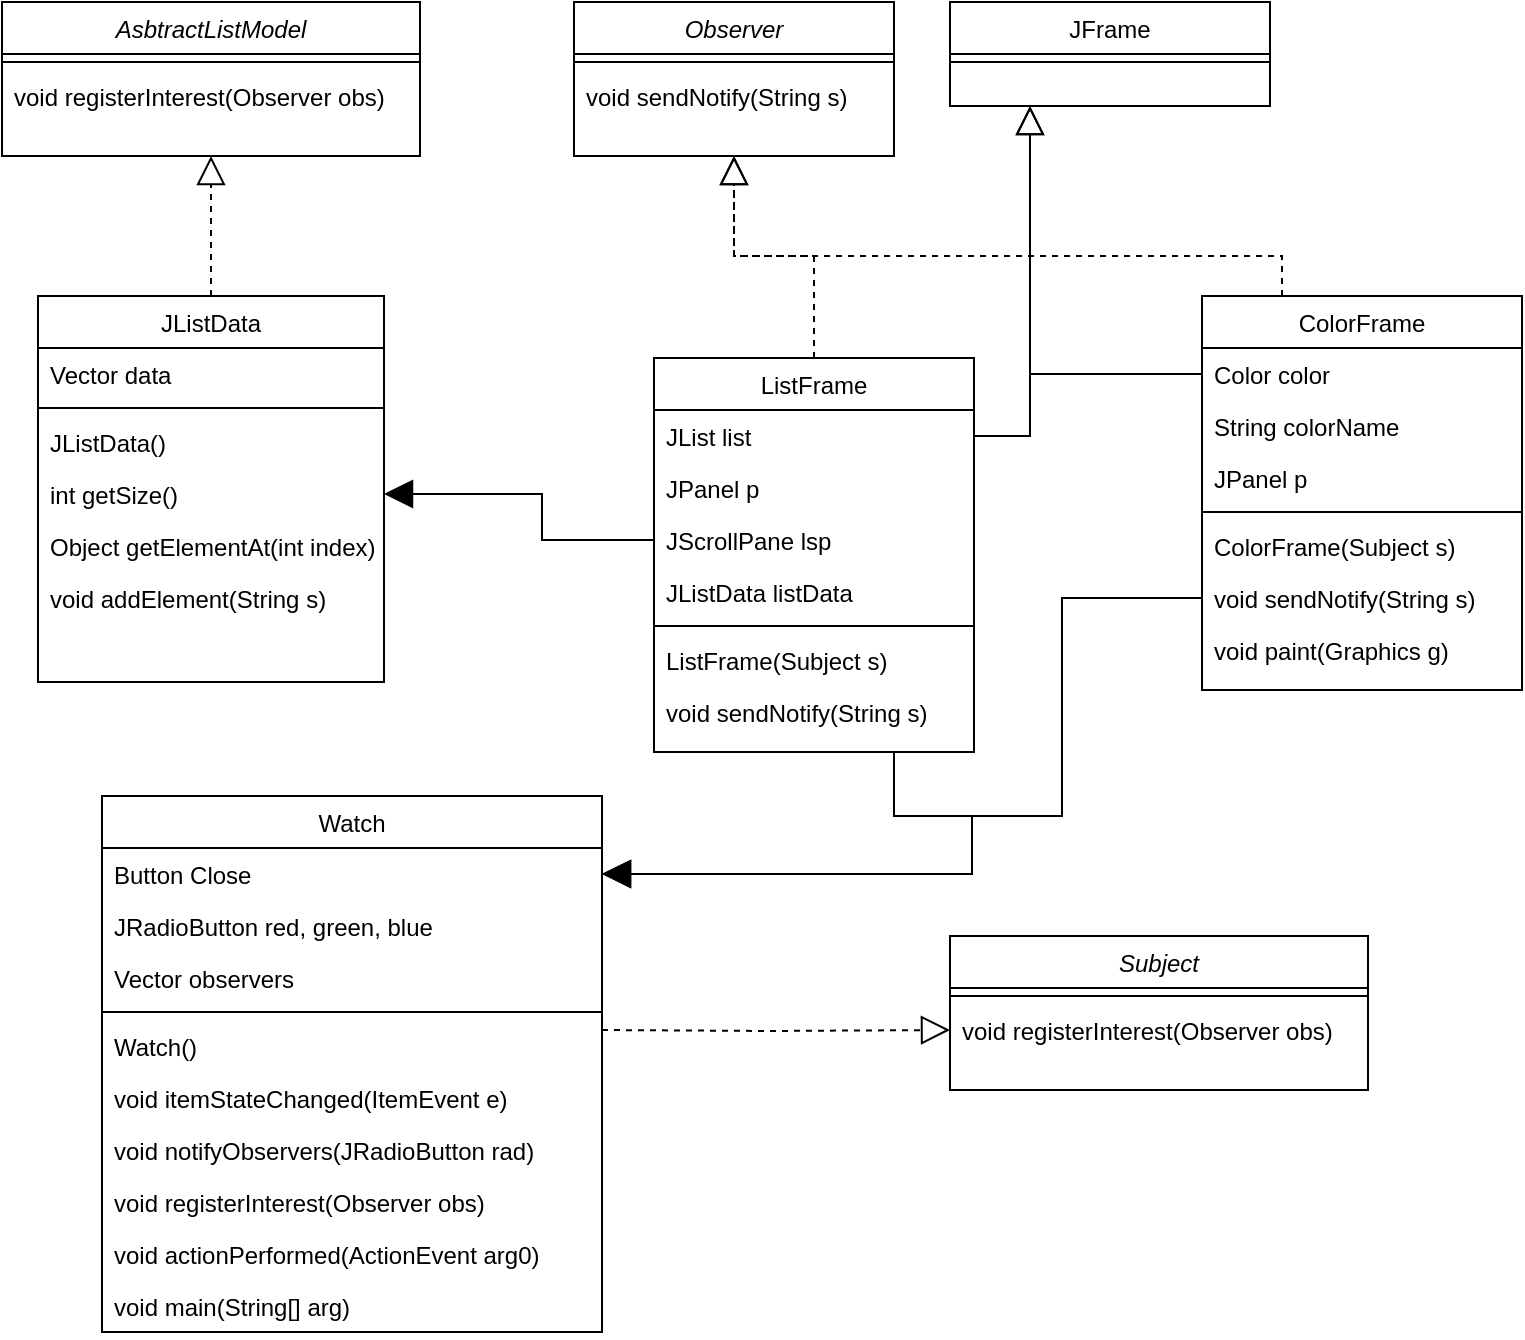 <mxfile version="20.3.7" type="device"><diagram id="C5RBs43oDa-KdzZeNtuy" name="Page-1"><mxGraphModel dx="1173" dy="1045" grid="1" gridSize="10" guides="1" tooltips="1" connect="1" arrows="1" fold="1" page="0" pageScale="1" pageWidth="827" pageHeight="1169" math="0" shadow="0"><root><mxCell id="WIyWlLk6GJQsqaUBKTNV-0"/><mxCell id="WIyWlLk6GJQsqaUBKTNV-1" parent="WIyWlLk6GJQsqaUBKTNV-0"/><mxCell id="BaT-3hU-ggbY2S48e-2q-0" value="Subject" style="swimlane;fontStyle=2;align=center;verticalAlign=top;childLayout=stackLayout;horizontal=1;startSize=26;horizontalStack=0;resizeParent=1;resizeLast=0;collapsible=1;marginBottom=0;rounded=0;shadow=0;strokeWidth=1;" vertex="1" parent="WIyWlLk6GJQsqaUBKTNV-1"><mxGeometry x="584" y="440" width="209" height="77" as="geometry"><mxRectangle x="230" y="140" width="160" height="26" as="alternateBounds"/></mxGeometry></mxCell><mxCell id="BaT-3hU-ggbY2S48e-2q-4" value="" style="line;html=1;strokeWidth=1;align=left;verticalAlign=middle;spacingTop=-1;spacingLeft=3;spacingRight=3;rotatable=0;labelPosition=right;points=[];portConstraint=eastwest;" vertex="1" parent="BaT-3hU-ggbY2S48e-2q-0"><mxGeometry y="26" width="209" height="8" as="geometry"/></mxCell><mxCell id="BaT-3hU-ggbY2S48e-2q-5" value="void registerInterest(Observer obs)" style="text;align=left;verticalAlign=top;spacingLeft=4;spacingRight=4;overflow=hidden;rotatable=0;points=[[0,0.5],[1,0.5]];portConstraint=eastwest;" vertex="1" parent="BaT-3hU-ggbY2S48e-2q-0"><mxGeometry y="34" width="209" height="26" as="geometry"/></mxCell><mxCell id="BaT-3hU-ggbY2S48e-2q-6" value="Observer" style="swimlane;fontStyle=2;align=center;verticalAlign=top;childLayout=stackLayout;horizontal=1;startSize=26;horizontalStack=0;resizeParent=1;resizeLast=0;collapsible=1;marginBottom=0;rounded=0;shadow=0;strokeWidth=1;" vertex="1" parent="WIyWlLk6GJQsqaUBKTNV-1"><mxGeometry x="396" y="-27" width="160" height="77" as="geometry"><mxRectangle x="230" y="140" width="160" height="26" as="alternateBounds"/></mxGeometry></mxCell><mxCell id="BaT-3hU-ggbY2S48e-2q-10" value="" style="line;html=1;strokeWidth=1;align=left;verticalAlign=middle;spacingTop=-1;spacingLeft=3;spacingRight=3;rotatable=0;labelPosition=right;points=[];portConstraint=eastwest;" vertex="1" parent="BaT-3hU-ggbY2S48e-2q-6"><mxGeometry y="26" width="160" height="8" as="geometry"/></mxCell><mxCell id="BaT-3hU-ggbY2S48e-2q-11" value="void sendNotify(String s)" style="text;align=left;verticalAlign=top;spacingLeft=4;spacingRight=4;overflow=hidden;rotatable=0;points=[[0,0.5],[1,0.5]];portConstraint=eastwest;" vertex="1" parent="BaT-3hU-ggbY2S48e-2q-6"><mxGeometry y="34" width="160" height="26" as="geometry"/></mxCell><mxCell id="BaT-3hU-ggbY2S48e-2q-12" value="JFrame" style="swimlane;fontStyle=0;align=center;verticalAlign=top;childLayout=stackLayout;horizontal=1;startSize=26;horizontalStack=0;resizeParent=1;resizeLast=0;collapsible=1;marginBottom=0;rounded=0;shadow=0;strokeWidth=1;" vertex="1" parent="WIyWlLk6GJQsqaUBKTNV-1"><mxGeometry x="584" y="-27" width="160" height="52" as="geometry"><mxRectangle x="550" y="140" width="160" height="26" as="alternateBounds"/></mxGeometry></mxCell><mxCell id="BaT-3hU-ggbY2S48e-2q-18" value="" style="line;html=1;strokeWidth=1;align=left;verticalAlign=middle;spacingTop=-1;spacingLeft=3;spacingRight=3;rotatable=0;labelPosition=right;points=[];portConstraint=eastwest;" vertex="1" parent="BaT-3hU-ggbY2S48e-2q-12"><mxGeometry y="26" width="160" height="8" as="geometry"/></mxCell><mxCell id="BaT-3hU-ggbY2S48e-2q-60" style="edgeStyle=orthogonalEdgeStyle;rounded=0;orthogonalLoop=1;jettySize=auto;html=1;exitX=0.75;exitY=1;exitDx=0;exitDy=0;entryX=1;entryY=0.5;entryDx=0;entryDy=0;strokeWidth=1;endArrow=block;endFill=1;endSize=12;" edge="1" parent="WIyWlLk6GJQsqaUBKTNV-1" source="BaT-3hU-ggbY2S48e-2q-21" target="BaT-3hU-ggbY2S48e-2q-63"><mxGeometry relative="1" as="geometry"><Array as="points"><mxPoint x="556" y="380"/><mxPoint x="595" y="380"/><mxPoint x="595" y="409"/></Array></mxGeometry></mxCell><mxCell id="BaT-3hU-ggbY2S48e-2q-21" value="ListFrame" style="swimlane;fontStyle=0;align=center;verticalAlign=top;childLayout=stackLayout;horizontal=1;startSize=26;horizontalStack=0;resizeParent=1;resizeLast=0;collapsible=1;marginBottom=0;rounded=0;shadow=0;strokeWidth=1;" vertex="1" parent="WIyWlLk6GJQsqaUBKTNV-1"><mxGeometry x="436" y="151" width="160" height="197" as="geometry"><mxRectangle x="550" y="140" width="160" height="26" as="alternateBounds"/></mxGeometry></mxCell><mxCell id="BaT-3hU-ggbY2S48e-2q-22" value="JList list" style="text;align=left;verticalAlign=top;spacingLeft=4;spacingRight=4;overflow=hidden;rotatable=0;points=[[0,0.5],[1,0.5]];portConstraint=eastwest;" vertex="1" parent="BaT-3hU-ggbY2S48e-2q-21"><mxGeometry y="26" width="160" height="26" as="geometry"/></mxCell><mxCell id="BaT-3hU-ggbY2S48e-2q-23" value="JPanel p" style="text;align=left;verticalAlign=top;spacingLeft=4;spacingRight=4;overflow=hidden;rotatable=0;points=[[0,0.5],[1,0.5]];portConstraint=eastwest;rounded=0;shadow=0;html=0;" vertex="1" parent="BaT-3hU-ggbY2S48e-2q-21"><mxGeometry y="52" width="160" height="26" as="geometry"/></mxCell><mxCell id="BaT-3hU-ggbY2S48e-2q-24" value="JScrollPane lsp" style="text;align=left;verticalAlign=top;spacingLeft=4;spacingRight=4;overflow=hidden;rotatable=0;points=[[0,0.5],[1,0.5]];portConstraint=eastwest;rounded=0;shadow=0;html=0;" vertex="1" parent="BaT-3hU-ggbY2S48e-2q-21"><mxGeometry y="78" width="160" height="26" as="geometry"/></mxCell><mxCell id="BaT-3hU-ggbY2S48e-2q-25" value="JListData listData" style="text;align=left;verticalAlign=top;spacingLeft=4;spacingRight=4;overflow=hidden;rotatable=0;points=[[0,0.5],[1,0.5]];portConstraint=eastwest;rounded=0;shadow=0;html=0;" vertex="1" parent="BaT-3hU-ggbY2S48e-2q-21"><mxGeometry y="104" width="160" height="26" as="geometry"/></mxCell><mxCell id="BaT-3hU-ggbY2S48e-2q-27" value="" style="line;html=1;strokeWidth=1;align=left;verticalAlign=middle;spacingTop=-1;spacingLeft=3;spacingRight=3;rotatable=0;labelPosition=right;points=[];portConstraint=eastwest;" vertex="1" parent="BaT-3hU-ggbY2S48e-2q-21"><mxGeometry y="130" width="160" height="8" as="geometry"/></mxCell><mxCell id="BaT-3hU-ggbY2S48e-2q-28" value="ListFrame(Subject s)" style="text;align=left;verticalAlign=top;spacingLeft=4;spacingRight=4;overflow=hidden;rotatable=0;points=[[0,0.5],[1,0.5]];portConstraint=eastwest;" vertex="1" parent="BaT-3hU-ggbY2S48e-2q-21"><mxGeometry y="138" width="160" height="26" as="geometry"/></mxCell><mxCell id="BaT-3hU-ggbY2S48e-2q-29" value="void sendNotify(String s)" style="text;align=left;verticalAlign=top;spacingLeft=4;spacingRight=4;overflow=hidden;rotatable=0;points=[[0,0.5],[1,0.5]];portConstraint=eastwest;" vertex="1" parent="BaT-3hU-ggbY2S48e-2q-21"><mxGeometry y="164" width="160" height="26" as="geometry"/></mxCell><mxCell id="BaT-3hU-ggbY2S48e-2q-31" style="edgeStyle=orthogonalEdgeStyle;rounded=0;orthogonalLoop=1;jettySize=auto;html=1;exitX=1;exitY=0.5;exitDx=0;exitDy=0;entryX=0.25;entryY=1;entryDx=0;entryDy=0;endSize=12;endArrow=block;endFill=0;" edge="1" parent="WIyWlLk6GJQsqaUBKTNV-1" source="BaT-3hU-ggbY2S48e-2q-22" target="BaT-3hU-ggbY2S48e-2q-12"><mxGeometry relative="1" as="geometry"/></mxCell><mxCell id="BaT-3hU-ggbY2S48e-2q-32" style="edgeStyle=orthogonalEdgeStyle;rounded=0;orthogonalLoop=1;jettySize=auto;html=1;exitX=0.5;exitY=0;exitDx=0;exitDy=0;entryX=0.5;entryY=1;entryDx=0;entryDy=0;endArrow=block;endFill=0;strokeWidth=1;endSize=12;dashed=1;" edge="1" parent="WIyWlLk6GJQsqaUBKTNV-1" source="BaT-3hU-ggbY2S48e-2q-21" target="BaT-3hU-ggbY2S48e-2q-6"><mxGeometry relative="1" as="geometry"><Array as="points"><mxPoint x="516" y="100"/><mxPoint x="476" y="100"/></Array></mxGeometry></mxCell><mxCell id="BaT-3hU-ggbY2S48e-2q-33" value="AsbtractListModel" style="swimlane;fontStyle=2;align=center;verticalAlign=top;childLayout=stackLayout;horizontal=1;startSize=26;horizontalStack=0;resizeParent=1;resizeLast=0;collapsible=1;marginBottom=0;rounded=0;shadow=0;strokeWidth=1;" vertex="1" parent="WIyWlLk6GJQsqaUBKTNV-1"><mxGeometry x="110" y="-27" width="209" height="77" as="geometry"><mxRectangle x="230" y="140" width="160" height="26" as="alternateBounds"/></mxGeometry></mxCell><mxCell id="BaT-3hU-ggbY2S48e-2q-34" value="" style="line;html=1;strokeWidth=1;align=left;verticalAlign=middle;spacingTop=-1;spacingLeft=3;spacingRight=3;rotatable=0;labelPosition=right;points=[];portConstraint=eastwest;" vertex="1" parent="BaT-3hU-ggbY2S48e-2q-33"><mxGeometry y="26" width="209" height="8" as="geometry"/></mxCell><mxCell id="BaT-3hU-ggbY2S48e-2q-35" value="void registerInterest(Observer obs)" style="text;align=left;verticalAlign=top;spacingLeft=4;spacingRight=4;overflow=hidden;rotatable=0;points=[[0,0.5],[1,0.5]];portConstraint=eastwest;" vertex="1" parent="BaT-3hU-ggbY2S48e-2q-33"><mxGeometry y="34" width="209" height="26" as="geometry"/></mxCell><mxCell id="BaT-3hU-ggbY2S48e-2q-44" style="edgeStyle=orthogonalEdgeStyle;rounded=0;orthogonalLoop=1;jettySize=auto;html=1;exitX=0.5;exitY=0;exitDx=0;exitDy=0;entryX=0.5;entryY=1;entryDx=0;entryDy=0;strokeWidth=1;endArrow=block;endFill=0;endSize=12;dashed=1;" edge="1" parent="WIyWlLk6GJQsqaUBKTNV-1" source="BaT-3hU-ggbY2S48e-2q-36" target="BaT-3hU-ggbY2S48e-2q-33"><mxGeometry relative="1" as="geometry"/></mxCell><mxCell id="BaT-3hU-ggbY2S48e-2q-36" value="JListData" style="swimlane;fontStyle=0;align=center;verticalAlign=top;childLayout=stackLayout;horizontal=1;startSize=26;horizontalStack=0;resizeParent=1;resizeLast=0;collapsible=1;marginBottom=0;rounded=0;shadow=0;strokeWidth=1;" vertex="1" parent="WIyWlLk6GJQsqaUBKTNV-1"><mxGeometry x="128" y="120" width="173" height="193" as="geometry"><mxRectangle x="550" y="140" width="160" height="26" as="alternateBounds"/></mxGeometry></mxCell><mxCell id="BaT-3hU-ggbY2S48e-2q-37" value="Vector data" style="text;align=left;verticalAlign=top;spacingLeft=4;spacingRight=4;overflow=hidden;rotatable=0;points=[[0,0.5],[1,0.5]];portConstraint=eastwest;" vertex="1" parent="BaT-3hU-ggbY2S48e-2q-36"><mxGeometry y="26" width="173" height="26" as="geometry"/></mxCell><mxCell id="BaT-3hU-ggbY2S48e-2q-41" value="" style="line;html=1;strokeWidth=1;align=left;verticalAlign=middle;spacingTop=-1;spacingLeft=3;spacingRight=3;rotatable=0;labelPosition=right;points=[];portConstraint=eastwest;" vertex="1" parent="BaT-3hU-ggbY2S48e-2q-36"><mxGeometry y="52" width="173" height="8" as="geometry"/></mxCell><mxCell id="BaT-3hU-ggbY2S48e-2q-42" value="JListData()" style="text;align=left;verticalAlign=top;spacingLeft=4;spacingRight=4;overflow=hidden;rotatable=0;points=[[0,0.5],[1,0.5]];portConstraint=eastwest;" vertex="1" parent="BaT-3hU-ggbY2S48e-2q-36"><mxGeometry y="60" width="173" height="26" as="geometry"/></mxCell><mxCell id="BaT-3hU-ggbY2S48e-2q-43" value="int getSize()" style="text;align=left;verticalAlign=top;spacingLeft=4;spacingRight=4;overflow=hidden;rotatable=0;points=[[0,0.5],[1,0.5]];portConstraint=eastwest;" vertex="1" parent="BaT-3hU-ggbY2S48e-2q-36"><mxGeometry y="86" width="173" height="26" as="geometry"/></mxCell><mxCell id="BaT-3hU-ggbY2S48e-2q-45" value="Object getElementAt(int index)" style="text;align=left;verticalAlign=top;spacingLeft=4;spacingRight=4;overflow=hidden;rotatable=0;points=[[0,0.5],[1,0.5]];portConstraint=eastwest;" vertex="1" parent="BaT-3hU-ggbY2S48e-2q-36"><mxGeometry y="112" width="173" height="26" as="geometry"/></mxCell><mxCell id="BaT-3hU-ggbY2S48e-2q-46" value="void addElement(String s)" style="text;align=left;verticalAlign=top;spacingLeft=4;spacingRight=4;overflow=hidden;rotatable=0;points=[[0,0.5],[1,0.5]];portConstraint=eastwest;" vertex="1" parent="BaT-3hU-ggbY2S48e-2q-36"><mxGeometry y="138" width="173" height="26" as="geometry"/></mxCell><mxCell id="BaT-3hU-ggbY2S48e-2q-56" style="edgeStyle=orthogonalEdgeStyle;rounded=0;orthogonalLoop=1;jettySize=auto;html=1;exitX=0.25;exitY=0;exitDx=0;exitDy=0;entryX=0.5;entryY=1;entryDx=0;entryDy=0;strokeWidth=1;endArrow=block;endFill=0;endSize=12;dashed=1;" edge="1" parent="WIyWlLk6GJQsqaUBKTNV-1" source="BaT-3hU-ggbY2S48e-2q-47" target="BaT-3hU-ggbY2S48e-2q-6"><mxGeometry relative="1" as="geometry"><Array as="points"><mxPoint x="750" y="100"/><mxPoint x="476" y="100"/></Array></mxGeometry></mxCell><mxCell id="BaT-3hU-ggbY2S48e-2q-47" value="ColorFrame" style="swimlane;fontStyle=0;align=center;verticalAlign=top;childLayout=stackLayout;horizontal=1;startSize=26;horizontalStack=0;resizeParent=1;resizeLast=0;collapsible=1;marginBottom=0;rounded=0;shadow=0;strokeWidth=1;" vertex="1" parent="WIyWlLk6GJQsqaUBKTNV-1"><mxGeometry x="710" y="120" width="160" height="197" as="geometry"><mxRectangle x="550" y="140" width="160" height="26" as="alternateBounds"/></mxGeometry></mxCell><mxCell id="BaT-3hU-ggbY2S48e-2q-48" value="Color color" style="text;align=left;verticalAlign=top;spacingLeft=4;spacingRight=4;overflow=hidden;rotatable=0;points=[[0,0.5],[1,0.5]];portConstraint=eastwest;" vertex="1" parent="BaT-3hU-ggbY2S48e-2q-47"><mxGeometry y="26" width="160" height="26" as="geometry"/></mxCell><mxCell id="BaT-3hU-ggbY2S48e-2q-49" value="String colorName" style="text;align=left;verticalAlign=top;spacingLeft=4;spacingRight=4;overflow=hidden;rotatable=0;points=[[0,0.5],[1,0.5]];portConstraint=eastwest;rounded=0;shadow=0;html=0;" vertex="1" parent="BaT-3hU-ggbY2S48e-2q-47"><mxGeometry y="52" width="160" height="26" as="geometry"/></mxCell><mxCell id="BaT-3hU-ggbY2S48e-2q-50" value="JPanel p" style="text;align=left;verticalAlign=top;spacingLeft=4;spacingRight=4;overflow=hidden;rotatable=0;points=[[0,0.5],[1,0.5]];portConstraint=eastwest;rounded=0;shadow=0;html=0;" vertex="1" parent="BaT-3hU-ggbY2S48e-2q-47"><mxGeometry y="78" width="160" height="26" as="geometry"/></mxCell><mxCell id="BaT-3hU-ggbY2S48e-2q-52" value="" style="line;html=1;strokeWidth=1;align=left;verticalAlign=middle;spacingTop=-1;spacingLeft=3;spacingRight=3;rotatable=0;labelPosition=right;points=[];portConstraint=eastwest;" vertex="1" parent="BaT-3hU-ggbY2S48e-2q-47"><mxGeometry y="104" width="160" height="8" as="geometry"/></mxCell><mxCell id="BaT-3hU-ggbY2S48e-2q-53" value="ColorFrame(Subject s)" style="text;align=left;verticalAlign=top;spacingLeft=4;spacingRight=4;overflow=hidden;rotatable=0;points=[[0,0.5],[1,0.5]];portConstraint=eastwest;" vertex="1" parent="BaT-3hU-ggbY2S48e-2q-47"><mxGeometry y="112" width="160" height="26" as="geometry"/></mxCell><mxCell id="BaT-3hU-ggbY2S48e-2q-54" value="void sendNotify(String s)" style="text;align=left;verticalAlign=top;spacingLeft=4;spacingRight=4;overflow=hidden;rotatable=0;points=[[0,0.5],[1,0.5]];portConstraint=eastwest;" vertex="1" parent="BaT-3hU-ggbY2S48e-2q-47"><mxGeometry y="138" width="160" height="26" as="geometry"/></mxCell><mxCell id="BaT-3hU-ggbY2S48e-2q-57" value="void paint(Graphics g)" style="text;align=left;verticalAlign=top;spacingLeft=4;spacingRight=4;overflow=hidden;rotatable=0;points=[[0,0.5],[1,0.5]];portConstraint=eastwest;" vertex="1" parent="BaT-3hU-ggbY2S48e-2q-47"><mxGeometry y="164" width="160" height="26" as="geometry"/></mxCell><mxCell id="BaT-3hU-ggbY2S48e-2q-55" style="edgeStyle=orthogonalEdgeStyle;rounded=0;orthogonalLoop=1;jettySize=auto;html=1;exitX=0;exitY=0.5;exitDx=0;exitDy=0;entryX=0.25;entryY=1;entryDx=0;entryDy=0;strokeWidth=1;endArrow=block;endFill=0;endSize=12;" edge="1" parent="WIyWlLk6GJQsqaUBKTNV-1" source="BaT-3hU-ggbY2S48e-2q-48" target="BaT-3hU-ggbY2S48e-2q-12"><mxGeometry relative="1" as="geometry"/></mxCell><mxCell id="BaT-3hU-ggbY2S48e-2q-59" style="edgeStyle=orthogonalEdgeStyle;rounded=0;orthogonalLoop=1;jettySize=auto;html=1;exitX=0;exitY=0.5;exitDx=0;exitDy=0;entryX=1;entryY=0.5;entryDx=0;entryDy=0;strokeWidth=1;endArrow=block;endFill=1;endSize=12;" edge="1" parent="WIyWlLk6GJQsqaUBKTNV-1" source="BaT-3hU-ggbY2S48e-2q-54" target="BaT-3hU-ggbY2S48e-2q-63"><mxGeometry relative="1" as="geometry"><Array as="points"><mxPoint x="640" y="271"/><mxPoint x="640" y="380"/><mxPoint x="595" y="380"/><mxPoint x="595" y="409"/></Array></mxGeometry></mxCell><mxCell id="BaT-3hU-ggbY2S48e-2q-61" style="edgeStyle=orthogonalEdgeStyle;rounded=0;orthogonalLoop=1;jettySize=auto;html=1;exitX=0;exitY=0.5;exitDx=0;exitDy=0;strokeWidth=1;endArrow=block;endFill=1;endSize=12;entryX=1;entryY=0.5;entryDx=0;entryDy=0;" edge="1" parent="WIyWlLk6GJQsqaUBKTNV-1" source="BaT-3hU-ggbY2S48e-2q-24" target="BaT-3hU-ggbY2S48e-2q-43"><mxGeometry relative="1" as="geometry"><mxPoint x="350" y="242" as="targetPoint"/><Array as="points"><mxPoint x="380" y="242"/><mxPoint x="380" y="219"/></Array></mxGeometry></mxCell><mxCell id="BaT-3hU-ggbY2S48e-2q-62" value="Watch" style="swimlane;fontStyle=0;align=center;verticalAlign=top;childLayout=stackLayout;horizontal=1;startSize=26;horizontalStack=0;resizeParent=1;resizeLast=0;collapsible=1;marginBottom=0;rounded=0;shadow=0;strokeWidth=1;" vertex="1" parent="WIyWlLk6GJQsqaUBKTNV-1"><mxGeometry x="160" y="370" width="250" height="268" as="geometry"><mxRectangle x="550" y="140" width="160" height="26" as="alternateBounds"/></mxGeometry></mxCell><mxCell id="BaT-3hU-ggbY2S48e-2q-63" value="Button Close" style="text;align=left;verticalAlign=top;spacingLeft=4;spacingRight=4;overflow=hidden;rotatable=0;points=[[0,0.5],[1,0.5]];portConstraint=eastwest;" vertex="1" parent="BaT-3hU-ggbY2S48e-2q-62"><mxGeometry y="26" width="250" height="26" as="geometry"/></mxCell><mxCell id="BaT-3hU-ggbY2S48e-2q-64" value="JRadioButton red, green, blue" style="text;align=left;verticalAlign=top;spacingLeft=4;spacingRight=4;overflow=hidden;rotatable=0;points=[[0,0.5],[1,0.5]];portConstraint=eastwest;rounded=0;shadow=0;html=0;" vertex="1" parent="BaT-3hU-ggbY2S48e-2q-62"><mxGeometry y="52" width="250" height="26" as="geometry"/></mxCell><mxCell id="BaT-3hU-ggbY2S48e-2q-65" value="Vector observers" style="text;align=left;verticalAlign=top;spacingLeft=4;spacingRight=4;overflow=hidden;rotatable=0;points=[[0,0.5],[1,0.5]];portConstraint=eastwest;rounded=0;shadow=0;html=0;" vertex="1" parent="BaT-3hU-ggbY2S48e-2q-62"><mxGeometry y="78" width="250" height="26" as="geometry"/></mxCell><mxCell id="BaT-3hU-ggbY2S48e-2q-67" value="" style="line;html=1;strokeWidth=1;align=left;verticalAlign=middle;spacingTop=-1;spacingLeft=3;spacingRight=3;rotatable=0;labelPosition=right;points=[];portConstraint=eastwest;" vertex="1" parent="BaT-3hU-ggbY2S48e-2q-62"><mxGeometry y="104" width="250" height="8" as="geometry"/></mxCell><mxCell id="BaT-3hU-ggbY2S48e-2q-68" value=" Watch()" style="text;align=left;verticalAlign=top;spacingLeft=4;spacingRight=4;overflow=hidden;rotatable=0;points=[[0,0.5],[1,0.5]];portConstraint=eastwest;" vertex="1" parent="BaT-3hU-ggbY2S48e-2q-62"><mxGeometry y="112" width="250" height="26" as="geometry"/></mxCell><mxCell id="BaT-3hU-ggbY2S48e-2q-69" value="void itemStateChanged(ItemEvent e)" style="text;align=left;verticalAlign=top;spacingLeft=4;spacingRight=4;overflow=hidden;rotatable=0;points=[[0,0.5],[1,0.5]];portConstraint=eastwest;" vertex="1" parent="BaT-3hU-ggbY2S48e-2q-62"><mxGeometry y="138" width="250" height="26" as="geometry"/></mxCell><mxCell id="BaT-3hU-ggbY2S48e-2q-71" value="void notifyObservers(JRadioButton rad)" style="text;align=left;verticalAlign=top;spacingLeft=4;spacingRight=4;overflow=hidden;rotatable=0;points=[[0,0.5],[1,0.5]];portConstraint=eastwest;" vertex="1" parent="BaT-3hU-ggbY2S48e-2q-62"><mxGeometry y="164" width="250" height="26" as="geometry"/></mxCell><mxCell id="BaT-3hU-ggbY2S48e-2q-73" value="void registerInterest(Observer obs)" style="text;align=left;verticalAlign=top;spacingLeft=4;spacingRight=4;overflow=hidden;rotatable=0;points=[[0,0.5],[1,0.5]];portConstraint=eastwest;" vertex="1" parent="BaT-3hU-ggbY2S48e-2q-62"><mxGeometry y="190" width="250" height="26" as="geometry"/></mxCell><mxCell id="BaT-3hU-ggbY2S48e-2q-72" value="void actionPerformed(ActionEvent arg0)" style="text;align=left;verticalAlign=top;spacingLeft=4;spacingRight=4;overflow=hidden;rotatable=0;points=[[0,0.5],[1,0.5]];portConstraint=eastwest;" vertex="1" parent="BaT-3hU-ggbY2S48e-2q-62"><mxGeometry y="216" width="250" height="26" as="geometry"/></mxCell><mxCell id="BaT-3hU-ggbY2S48e-2q-74" value="void main(String[] arg)" style="text;align=left;verticalAlign=top;spacingLeft=4;spacingRight=4;overflow=hidden;rotatable=0;points=[[0,0.5],[1,0.5]];portConstraint=eastwest;" vertex="1" parent="BaT-3hU-ggbY2S48e-2q-62"><mxGeometry y="242" width="250" height="26" as="geometry"/></mxCell><mxCell id="BaT-3hU-ggbY2S48e-2q-70" style="edgeStyle=orthogonalEdgeStyle;rounded=0;orthogonalLoop=1;jettySize=auto;html=1;exitX=1;exitY=0.5;exitDx=0;exitDy=0;entryX=0;entryY=0.5;entryDx=0;entryDy=0;dashed=1;strokeWidth=1;endArrow=block;endFill=0;endSize=12;" edge="1" parent="WIyWlLk6GJQsqaUBKTNV-1" target="BaT-3hU-ggbY2S48e-2q-5"><mxGeometry relative="1" as="geometry"><mxPoint x="410" y="487.0" as="sourcePoint"/></mxGeometry></mxCell></root></mxGraphModel></diagram></mxfile>